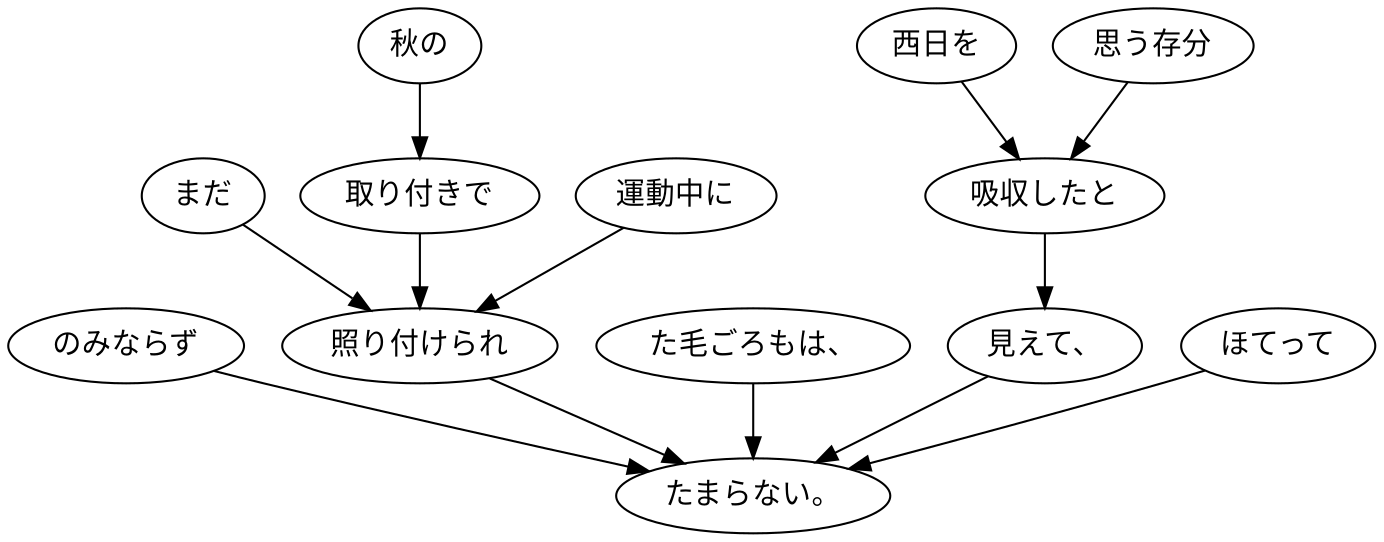 digraph graph4178 {
	node0 [label="のみならず"];
	node1 [label="まだ"];
	node2 [label="秋の"];
	node3 [label="取り付きで"];
	node4 [label="運動中に"];
	node5 [label="照り付けられ"];
	node6 [label="た毛ごろもは、"];
	node7 [label="西日を"];
	node8 [label="思う存分"];
	node9 [label="吸収したと"];
	node10 [label="見えて、"];
	node11 [label="ほてって"];
	node12 [label="たまらない。"];
	node0 -> node12;
	node1 -> node5;
	node2 -> node3;
	node3 -> node5;
	node4 -> node5;
	node5 -> node12;
	node6 -> node12;
	node7 -> node9;
	node8 -> node9;
	node9 -> node10;
	node10 -> node12;
	node11 -> node12;
}
